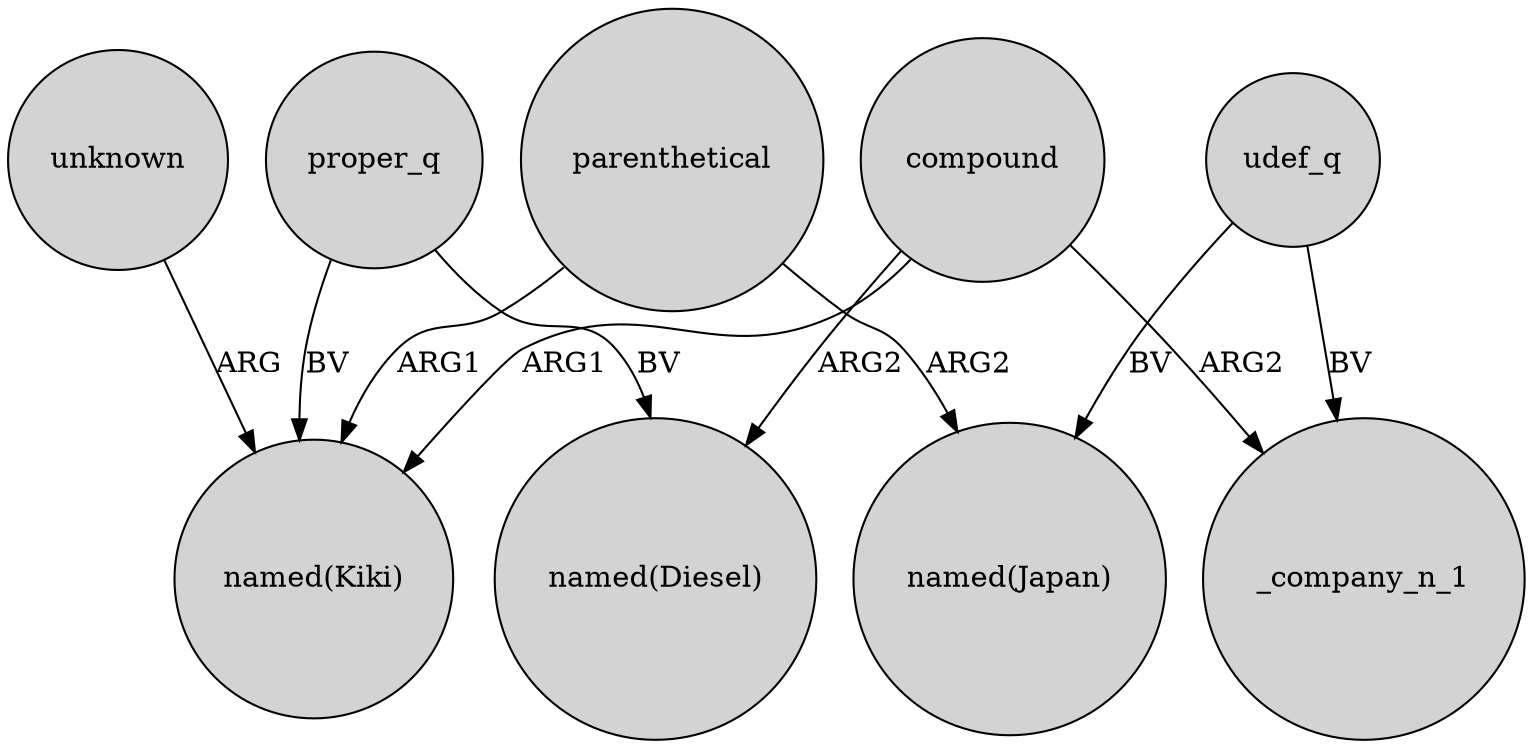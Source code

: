 digraph {
	node [shape=circle style=filled]
	parenthetical -> "named(Kiki)" [label=ARG1]
	unknown -> "named(Kiki)" [label=ARG]
	compound -> "named(Diesel)" [label=ARG2]
	udef_q -> "named(Japan)" [label=BV]
	proper_q -> "named(Diesel)" [label=BV]
	compound -> _company_n_1 [label=ARG2]
	proper_q -> "named(Kiki)" [label=BV]
	udef_q -> _company_n_1 [label=BV]
	parenthetical -> "named(Japan)" [label=ARG2]
	compound -> "named(Kiki)" [label=ARG1]
}

